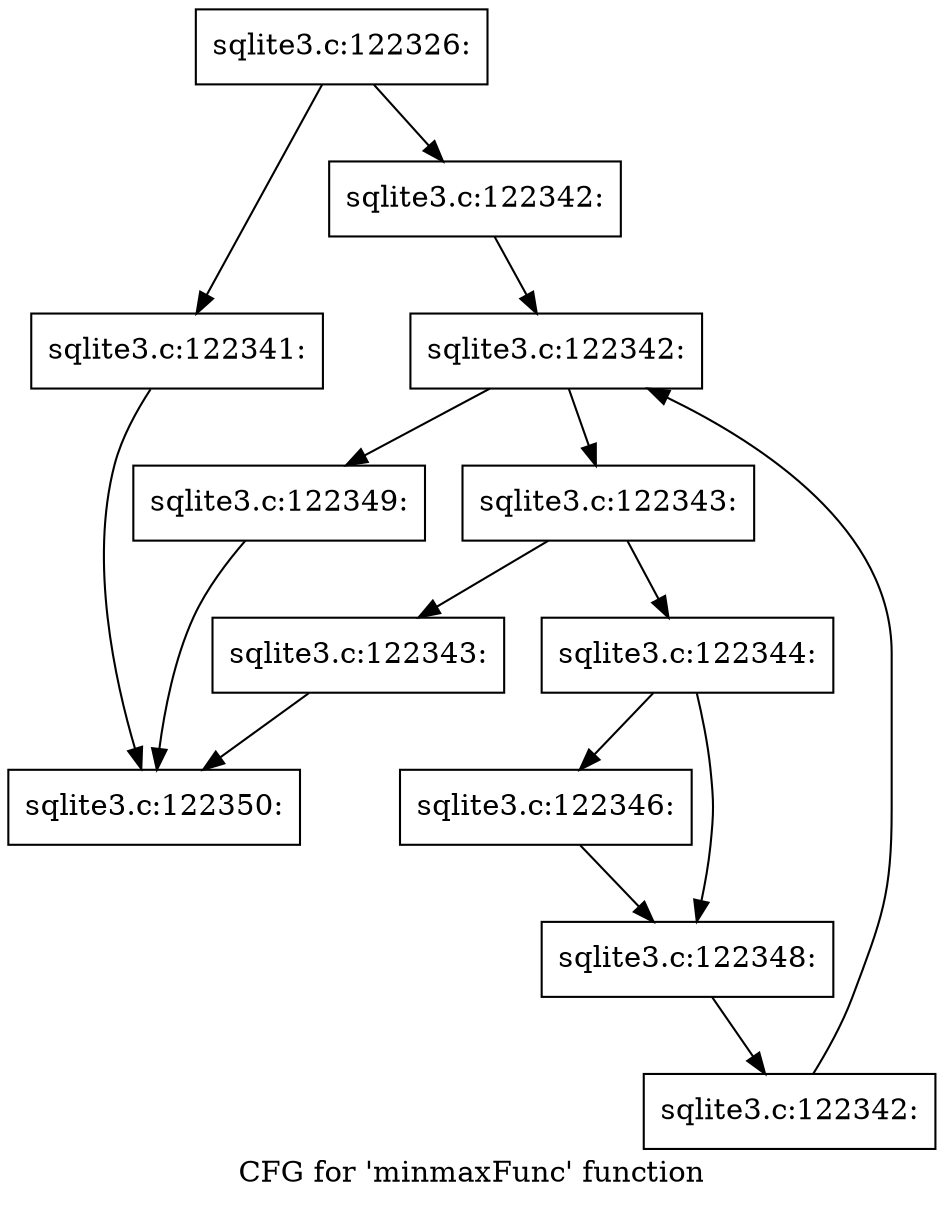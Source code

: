 digraph "CFG for 'minmaxFunc' function" {
	label="CFG for 'minmaxFunc' function";

	Node0x55c0f875f6e0 [shape=record,label="{sqlite3.c:122326:}"];
	Node0x55c0f875f6e0 -> Node0x55c0f61a59e0;
	Node0x55c0f875f6e0 -> Node0x55c0f8775f10;
	Node0x55c0f61a59e0 [shape=record,label="{sqlite3.c:122341:}"];
	Node0x55c0f61a59e0 -> Node0x55c0f8771aa0;
	Node0x55c0f8775f10 [shape=record,label="{sqlite3.c:122342:}"];
	Node0x55c0f8775f10 -> Node0x55c0f8776830;
	Node0x55c0f8776830 [shape=record,label="{sqlite3.c:122342:}"];
	Node0x55c0f8776830 -> Node0x55c0f8776970;
	Node0x55c0f8776830 -> Node0x55c0f8776680;
	Node0x55c0f8776970 [shape=record,label="{sqlite3.c:122343:}"];
	Node0x55c0f8776970 -> Node0x55c0f8776ca0;
	Node0x55c0f8776970 -> Node0x55c0f8776cf0;
	Node0x55c0f8776ca0 [shape=record,label="{sqlite3.c:122343:}"];
	Node0x55c0f8776ca0 -> Node0x55c0f8771aa0;
	Node0x55c0f8776cf0 [shape=record,label="{sqlite3.c:122344:}"];
	Node0x55c0f8776cf0 -> Node0x55c0f87771b0;
	Node0x55c0f8776cf0 -> Node0x55c0f8777200;
	Node0x55c0f87771b0 [shape=record,label="{sqlite3.c:122346:}"];
	Node0x55c0f87771b0 -> Node0x55c0f8777200;
	Node0x55c0f8777200 [shape=record,label="{sqlite3.c:122348:}"];
	Node0x55c0f8777200 -> Node0x55c0f87768e0;
	Node0x55c0f87768e0 [shape=record,label="{sqlite3.c:122342:}"];
	Node0x55c0f87768e0 -> Node0x55c0f8776830;
	Node0x55c0f8776680 [shape=record,label="{sqlite3.c:122349:}"];
	Node0x55c0f8776680 -> Node0x55c0f8771aa0;
	Node0x55c0f8771aa0 [shape=record,label="{sqlite3.c:122350:}"];
}

